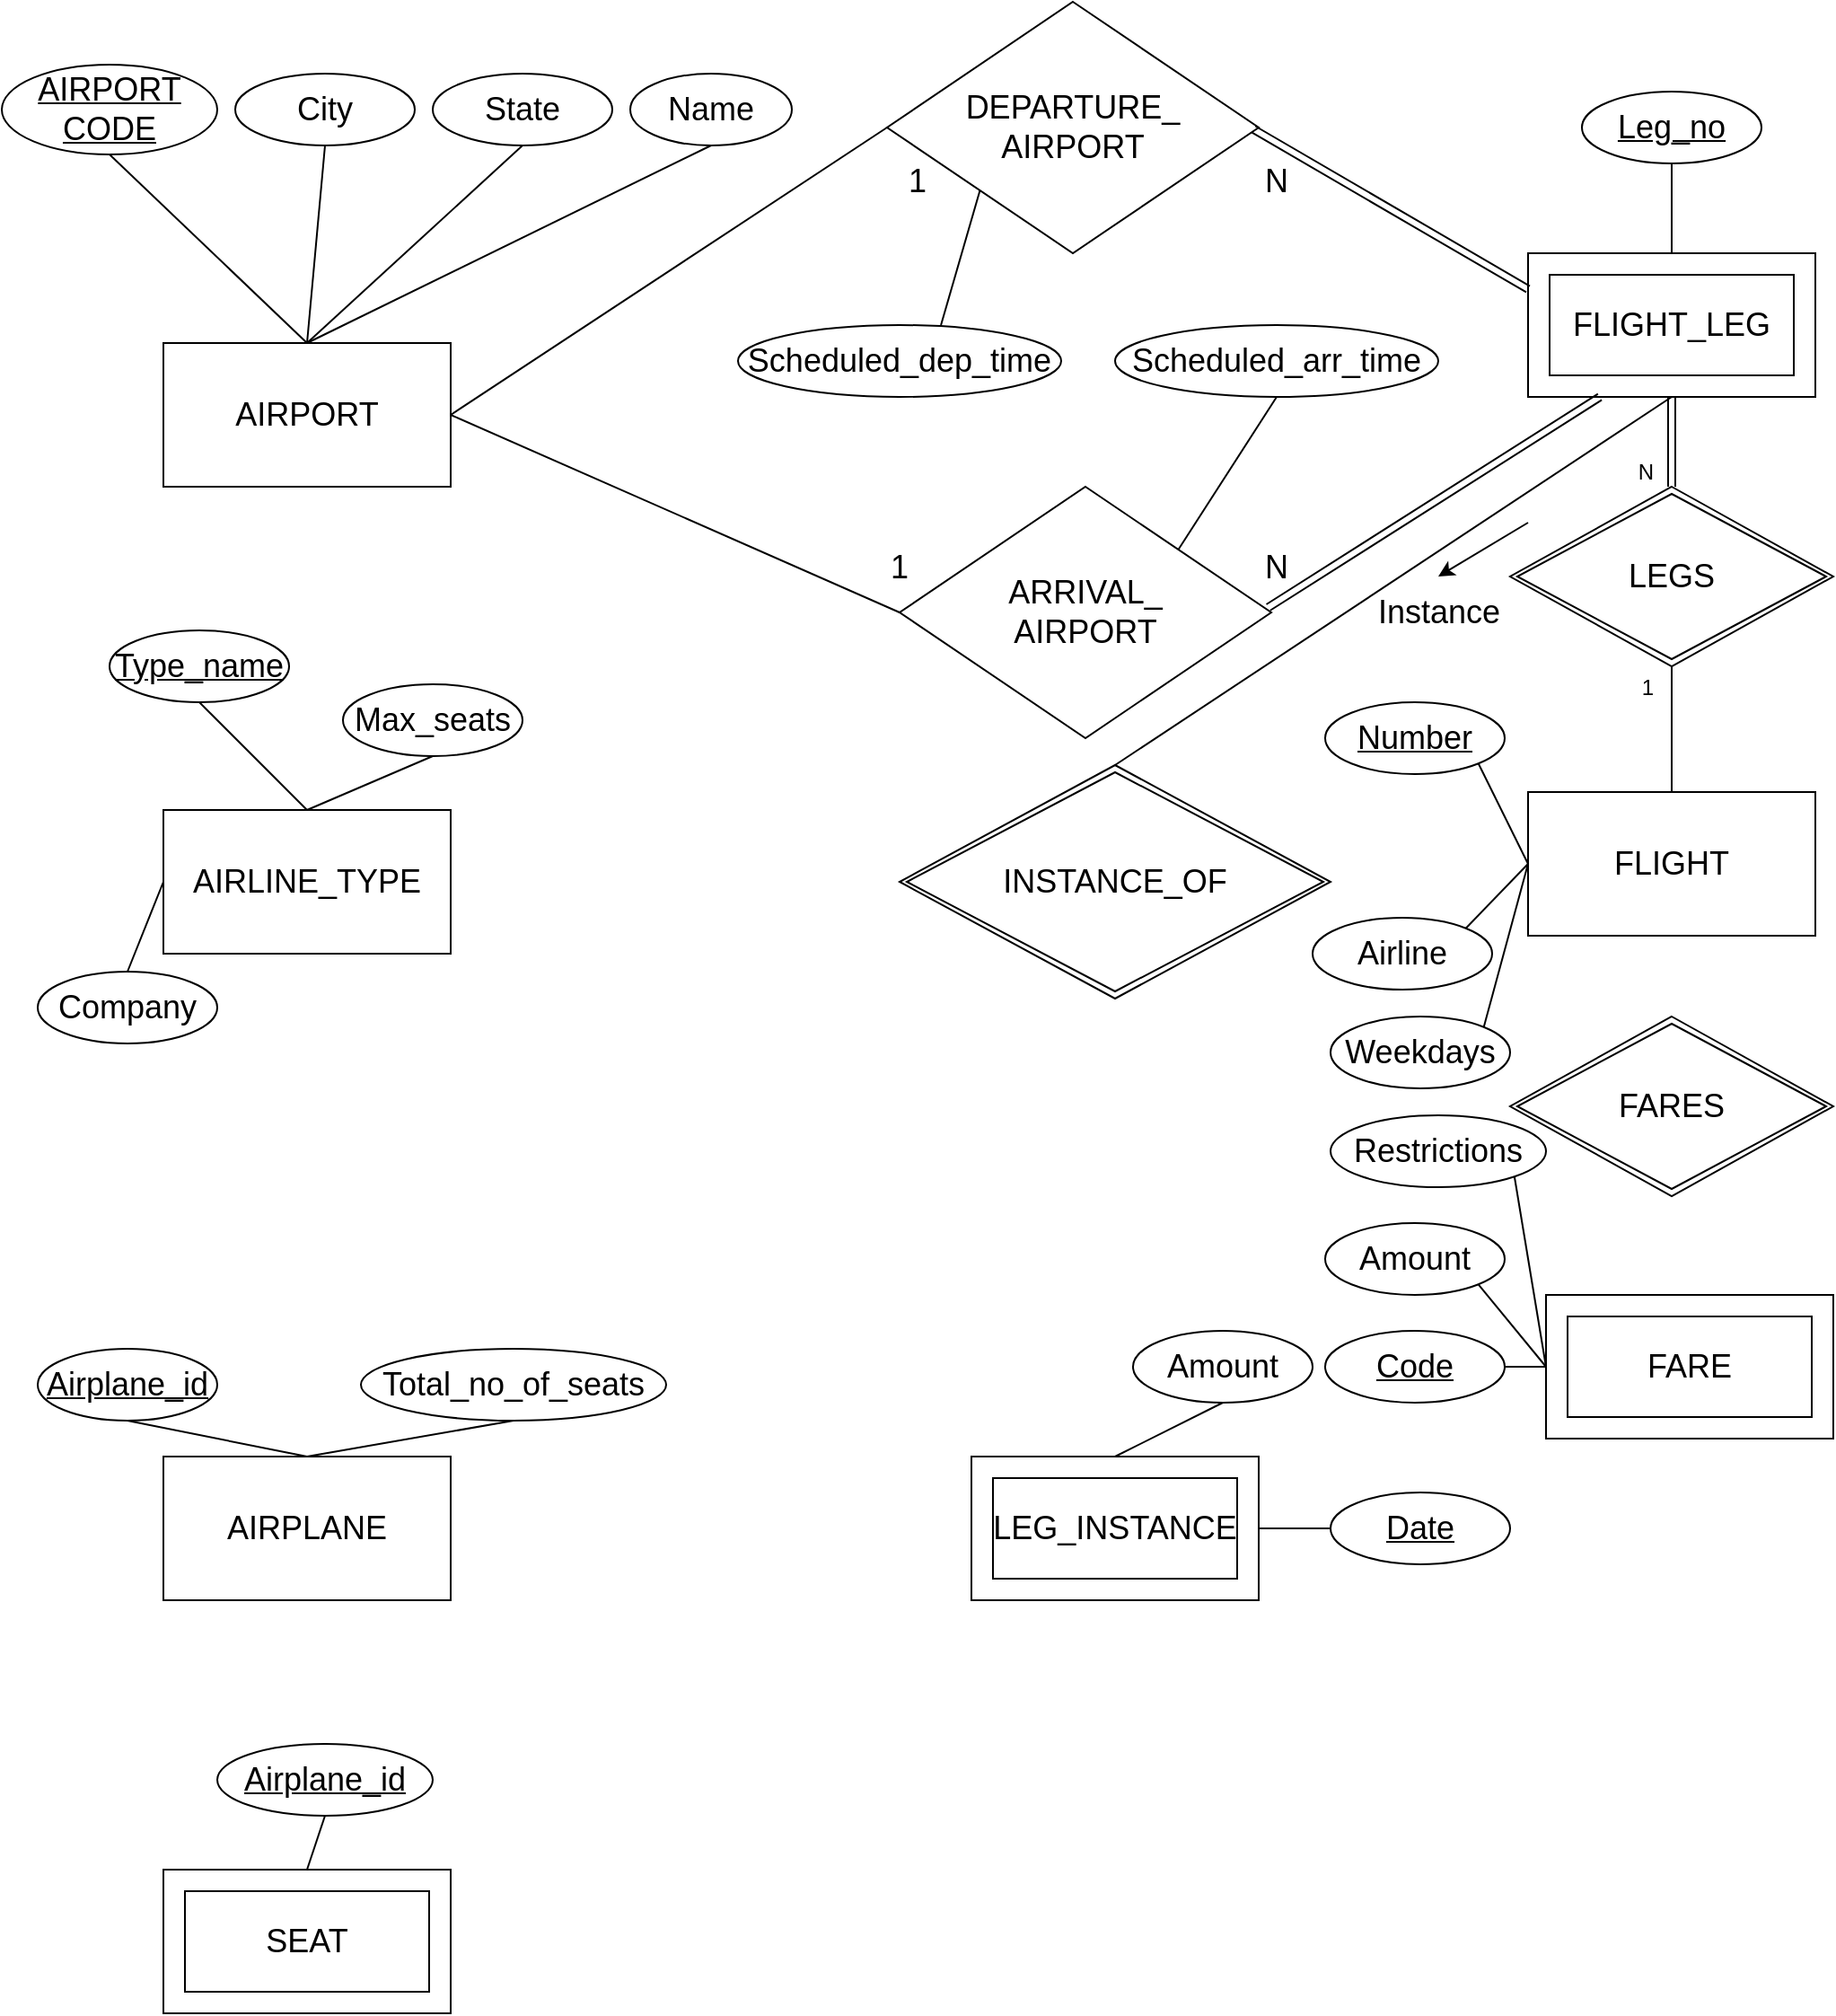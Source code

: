<mxfile version="13.7.3" type="github">
  <diagram id="9iZNZO0j0jkgSTigeUpT" name="Page-1">
    <mxGraphModel dx="1678" dy="964" grid="1" gridSize="10" guides="1" tooltips="1" connect="1" arrows="1" fold="1" page="1" pageScale="1" pageWidth="827" pageHeight="1169" math="0" shadow="0">
      <root>
        <mxCell id="0" />
        <mxCell id="1" parent="0" />
        <mxCell id="PUG3nTG2jhj8GArSebX7-1" value="AIRPORT" style="rounded=0;whiteSpace=wrap;html=1;perimeterSpacing=0;sketch=0;container=0;fontSize=18;" vertex="1" parent="1">
          <mxGeometry x="350" y="190" width="160" height="80" as="geometry" />
        </mxCell>
        <mxCell id="PUG3nTG2jhj8GArSebX7-6" value="FLIGHT_LEG" style="shape=ext;double=1;rounded=0;whiteSpace=wrap;html=1;glass=0;sketch=0;gradientColor=none;margin=10;fontSize=18;" vertex="1" parent="1">
          <mxGeometry x="1110" y="140" width="160" height="80" as="geometry" />
        </mxCell>
        <mxCell id="PUG3nTG2jhj8GArSebX7-7" value="AIRLINE_TYPE" style="rounded=0;whiteSpace=wrap;html=1;perimeterSpacing=0;sketch=0;container=0;fontSize=18;" vertex="1" parent="1">
          <mxGeometry x="350" y="450" width="160" height="80" as="geometry" />
        </mxCell>
        <mxCell id="PUG3nTG2jhj8GArSebX7-8" value="AIRPLANE" style="rounded=0;whiteSpace=wrap;html=1;perimeterSpacing=0;sketch=0;container=0;fontSize=18;" vertex="1" parent="1">
          <mxGeometry x="350" y="810" width="160" height="80" as="geometry" />
        </mxCell>
        <mxCell id="PUG3nTG2jhj8GArSebX7-9" value="FLIGHT" style="rounded=0;whiteSpace=wrap;html=1;perimeterSpacing=0;sketch=0;container=0;fontSize=18;" vertex="1" parent="1">
          <mxGeometry x="1110" y="440" width="160" height="80" as="geometry" />
        </mxCell>
        <mxCell id="PUG3nTG2jhj8GArSebX7-10" value="SEAT" style="shape=ext;double=1;rounded=0;whiteSpace=wrap;html=1;glass=0;sketch=0;gradientColor=none;margin=10;fontSize=18;" vertex="1" parent="1">
          <mxGeometry x="350" y="1040" width="160" height="80" as="geometry" />
        </mxCell>
        <mxCell id="PUG3nTG2jhj8GArSebX7-11" value="FARE" style="shape=ext;double=1;rounded=0;whiteSpace=wrap;html=1;glass=0;sketch=0;gradientColor=none;margin=10;fontSize=18;" vertex="1" parent="1">
          <mxGeometry x="1120" y="720" width="160" height="80" as="geometry" />
        </mxCell>
        <mxCell id="PUG3nTG2jhj8GArSebX7-12" value="LEG_INSTANCE" style="shape=ext;double=1;rounded=0;whiteSpace=wrap;html=1;glass=0;sketch=0;gradientColor=none;margin=10;fontSize=18;" vertex="1" parent="1">
          <mxGeometry x="800" y="810" width="160" height="80" as="geometry" />
        </mxCell>
        <mxCell id="PUG3nTG2jhj8GArSebX7-13" value="&lt;u style=&quot;font-size: 18px;&quot;&gt;AIRPORT CODE&lt;/u&gt;" style="ellipse;whiteSpace=wrap;html=1;rounded=0;glass=0;sketch=0;gradientColor=none;fontSize=18;" vertex="1" parent="1">
          <mxGeometry x="260" y="35" width="120" height="50" as="geometry" />
        </mxCell>
        <mxCell id="PUG3nTG2jhj8GArSebX7-14" value="City" style="ellipse;whiteSpace=wrap;html=1;rounded=0;glass=0;sketch=0;gradientColor=none;fontSize=18;" vertex="1" parent="1">
          <mxGeometry x="390" y="40" width="100" height="40" as="geometry" />
        </mxCell>
        <mxCell id="PUG3nTG2jhj8GArSebX7-15" value="State" style="ellipse;whiteSpace=wrap;html=1;rounded=0;glass=0;sketch=0;gradientColor=none;fontSize=18;" vertex="1" parent="1">
          <mxGeometry x="500" y="40" width="100" height="40" as="geometry" />
        </mxCell>
        <mxCell id="PUG3nTG2jhj8GArSebX7-18" value="Name" style="ellipse;whiteSpace=wrap;html=1;rounded=0;glass=0;sketch=0;gradientColor=none;fontSize=18;" vertex="1" parent="1">
          <mxGeometry x="610" y="40" width="90" height="40" as="geometry" />
        </mxCell>
        <mxCell id="PUG3nTG2jhj8GArSebX7-23" value="" style="endArrow=none;html=1;exitX=0.5;exitY=0;exitDx=0;exitDy=0;entryX=0.5;entryY=1;entryDx=0;entryDy=0;fontSize=18;" edge="1" parent="1" source="PUG3nTG2jhj8GArSebX7-1" target="PUG3nTG2jhj8GArSebX7-13">
          <mxGeometry width="50" height="50" relative="1" as="geometry">
            <mxPoint x="710" y="620" as="sourcePoint" />
            <mxPoint x="760" y="570" as="targetPoint" />
          </mxGeometry>
        </mxCell>
        <mxCell id="PUG3nTG2jhj8GArSebX7-24" value="" style="endArrow=none;html=1;entryX=0.5;entryY=1;entryDx=0;entryDy=0;fontSize=18;exitX=0.5;exitY=0;exitDx=0;exitDy=0;" edge="1" parent="1" source="PUG3nTG2jhj8GArSebX7-1" target="PUG3nTG2jhj8GArSebX7-14">
          <mxGeometry width="50" height="50" relative="1" as="geometry">
            <mxPoint x="430" y="140" as="sourcePoint" />
            <mxPoint x="340" y="90" as="targetPoint" />
          </mxGeometry>
        </mxCell>
        <mxCell id="PUG3nTG2jhj8GArSebX7-25" value="" style="endArrow=none;html=1;entryX=0.5;entryY=1;entryDx=0;entryDy=0;fontSize=18;exitX=0.5;exitY=0;exitDx=0;exitDy=0;" edge="1" parent="1" source="PUG3nTG2jhj8GArSebX7-1" target="PUG3nTG2jhj8GArSebX7-15">
          <mxGeometry width="50" height="50" relative="1" as="geometry">
            <mxPoint x="430" y="140" as="sourcePoint" />
            <mxPoint x="350" y="100" as="targetPoint" />
          </mxGeometry>
        </mxCell>
        <mxCell id="PUG3nTG2jhj8GArSebX7-26" value="" style="endArrow=none;html=1;exitX=0.5;exitY=0;exitDx=0;exitDy=0;entryX=0.5;entryY=1;entryDx=0;entryDy=0;fontSize=18;" edge="1" parent="1" source="PUG3nTG2jhj8GArSebX7-1" target="PUG3nTG2jhj8GArSebX7-18">
          <mxGeometry width="50" height="50" relative="1" as="geometry">
            <mxPoint x="460" y="170" as="sourcePoint" />
            <mxPoint x="360" y="110" as="targetPoint" />
          </mxGeometry>
        </mxCell>
        <mxCell id="PUG3nTG2jhj8GArSebX7-27" value="&lt;u style=&quot;font-size: 18px;&quot;&gt;Type_name&lt;/u&gt;" style="ellipse;whiteSpace=wrap;html=1;rounded=0;glass=0;sketch=0;gradientColor=none;fontSize=18;" vertex="1" parent="1">
          <mxGeometry x="320" y="350" width="100" height="40" as="geometry" />
        </mxCell>
        <mxCell id="PUG3nTG2jhj8GArSebX7-28" value="Max_seats" style="ellipse;whiteSpace=wrap;html=1;rounded=0;glass=0;sketch=0;gradientColor=none;fontSize=18;" vertex="1" parent="1">
          <mxGeometry x="450" y="380" width="100" height="40" as="geometry" />
        </mxCell>
        <mxCell id="PUG3nTG2jhj8GArSebX7-29" value="Company" style="ellipse;whiteSpace=wrap;html=1;rounded=0;glass=0;sketch=0;gradientColor=none;fontSize=18;" vertex="1" parent="1">
          <mxGeometry x="280" y="540" width="100" height="40" as="geometry" />
        </mxCell>
        <mxCell id="PUG3nTG2jhj8GArSebX7-31" value="" style="endArrow=none;html=1;exitX=0;exitY=0.5;exitDx=0;exitDy=0;entryX=0.5;entryY=0;entryDx=0;entryDy=0;fontSize=18;" edge="1" parent="1" source="PUG3nTG2jhj8GArSebX7-7" target="PUG3nTG2jhj8GArSebX7-29">
          <mxGeometry width="50" height="50" relative="1" as="geometry">
            <mxPoint x="450" y="450" as="sourcePoint" />
            <mxPoint x="350" y="390" as="targetPoint" />
          </mxGeometry>
        </mxCell>
        <mxCell id="PUG3nTG2jhj8GArSebX7-32" value="" style="endArrow=none;html=1;entryX=0.5;entryY=1;entryDx=0;entryDy=0;exitX=0.5;exitY=0;exitDx=0;exitDy=0;fontSize=18;" edge="1" parent="1" source="PUG3nTG2jhj8GArSebX7-7" target="PUG3nTG2jhj8GArSebX7-27">
          <mxGeometry width="50" height="50" relative="1" as="geometry">
            <mxPoint x="370" y="510" as="sourcePoint" />
            <mxPoint x="340" y="450" as="targetPoint" />
          </mxGeometry>
        </mxCell>
        <mxCell id="PUG3nTG2jhj8GArSebX7-33" value="" style="endArrow=none;html=1;fontSize=18;entryX=0.5;entryY=1;entryDx=0;entryDy=0;" edge="1" parent="1" target="PUG3nTG2jhj8GArSebX7-28">
          <mxGeometry width="50" height="50" relative="1" as="geometry">
            <mxPoint x="430" y="450" as="sourcePoint" />
            <mxPoint x="380" y="400" as="targetPoint" />
          </mxGeometry>
        </mxCell>
        <mxCell id="PUG3nTG2jhj8GArSebX7-34" value="&lt;u style=&quot;font-size: 18px;&quot;&gt;Airplane_id&lt;/u&gt;" style="ellipse;whiteSpace=wrap;html=1;rounded=0;glass=0;sketch=0;gradientColor=none;fontSize=18;" vertex="1" parent="1">
          <mxGeometry x="280" y="750" width="100" height="40" as="geometry" />
        </mxCell>
        <mxCell id="PUG3nTG2jhj8GArSebX7-35" value="Total_no_of_seats" style="ellipse;whiteSpace=wrap;html=1;rounded=0;glass=0;sketch=0;gradientColor=none;fontSize=18;" vertex="1" parent="1">
          <mxGeometry x="460" y="750" width="170" height="40" as="geometry" />
        </mxCell>
        <mxCell id="PUG3nTG2jhj8GArSebX7-36" value="" style="endArrow=none;html=1;exitX=0.5;exitY=0;exitDx=0;exitDy=0;entryX=0.5;entryY=1;entryDx=0;entryDy=0;fontSize=18;" edge="1" parent="1" source="PUG3nTG2jhj8GArSebX7-8" target="PUG3nTG2jhj8GArSebX7-34">
          <mxGeometry width="50" height="50" relative="1" as="geometry">
            <mxPoint x="360" y="500" as="sourcePoint" />
            <mxPoint x="340" y="550" as="targetPoint" />
          </mxGeometry>
        </mxCell>
        <mxCell id="PUG3nTG2jhj8GArSebX7-37" value="" style="endArrow=none;html=1;exitX=0.5;exitY=1;exitDx=0;exitDy=0;entryX=0.5;entryY=0;entryDx=0;entryDy=0;fontSize=18;" edge="1" parent="1" source="PUG3nTG2jhj8GArSebX7-35" target="PUG3nTG2jhj8GArSebX7-8">
          <mxGeometry width="50" height="50" relative="1" as="geometry">
            <mxPoint x="370" y="510" as="sourcePoint" />
            <mxPoint x="350" y="560" as="targetPoint" />
          </mxGeometry>
        </mxCell>
        <mxCell id="PUG3nTG2jhj8GArSebX7-38" value="&lt;u style=&quot;font-size: 18px;&quot;&gt;Airplane_id&lt;/u&gt;" style="ellipse;whiteSpace=wrap;html=1;rounded=0;glass=0;sketch=0;gradientColor=none;fontSize=18;" vertex="1" parent="1">
          <mxGeometry x="380" y="970" width="120" height="40" as="geometry" />
        </mxCell>
        <mxCell id="PUG3nTG2jhj8GArSebX7-39" value="" style="endArrow=none;html=1;exitX=0.5;exitY=0;exitDx=0;exitDy=0;entryX=0.5;entryY=1;entryDx=0;entryDy=0;fontSize=18;" edge="1" parent="1" source="PUG3nTG2jhj8GArSebX7-10" target="PUG3nTG2jhj8GArSebX7-38">
          <mxGeometry width="50" height="50" relative="1" as="geometry">
            <mxPoint x="440" y="820.0" as="sourcePoint" />
            <mxPoint x="340" y="800.0" as="targetPoint" />
          </mxGeometry>
        </mxCell>
        <mxCell id="PUG3nTG2jhj8GArSebX7-40" value="&lt;u style=&quot;font-size: 18px;&quot;&gt;Leg_no&lt;/u&gt;" style="ellipse;whiteSpace=wrap;html=1;rounded=0;glass=0;sketch=0;gradientColor=none;fontSize=18;" vertex="1" parent="1">
          <mxGeometry x="1140" y="50" width="100" height="40" as="geometry" />
        </mxCell>
        <mxCell id="PUG3nTG2jhj8GArSebX7-41" value="" style="endArrow=none;html=1;entryX=0.5;entryY=1;entryDx=0;entryDy=0;exitX=0.5;exitY=0;exitDx=0;exitDy=0;fontSize=18;" edge="1" parent="1" source="PUG3nTG2jhj8GArSebX7-6" target="PUG3nTG2jhj8GArSebX7-40">
          <mxGeometry width="50" height="50" relative="1" as="geometry">
            <mxPoint x="440" y="150" as="sourcePoint" />
            <mxPoint x="450" y="90" as="targetPoint" />
          </mxGeometry>
        </mxCell>
        <mxCell id="PUG3nTG2jhj8GArSebX7-42" value="&lt;u style=&quot;font-size: 18px;&quot;&gt;&lt;font style=&quot;font-size: 18px;&quot;&gt;Number&lt;/font&gt;&lt;/u&gt;" style="ellipse;whiteSpace=wrap;html=1;rounded=0;glass=0;sketch=0;gradientColor=none;fontSize=18;" vertex="1" parent="1">
          <mxGeometry x="997" y="390" width="100" height="40" as="geometry" />
        </mxCell>
        <mxCell id="PUG3nTG2jhj8GArSebX7-43" value="Airline" style="ellipse;whiteSpace=wrap;html=1;rounded=0;glass=0;sketch=0;gradientColor=none;fontSize=18;" vertex="1" parent="1">
          <mxGeometry x="990" y="510" width="100" height="40" as="geometry" />
        </mxCell>
        <mxCell id="PUG3nTG2jhj8GArSebX7-44" value="Weekdays" style="ellipse;whiteSpace=wrap;html=1;rounded=0;glass=0;sketch=0;gradientColor=none;fontSize=18;" vertex="1" parent="1">
          <mxGeometry x="1000" y="565" width="100" height="40" as="geometry" />
        </mxCell>
        <mxCell id="PUG3nTG2jhj8GArSebX7-47" value="&lt;u style=&quot;font-size: 18px;&quot;&gt;Code&lt;/u&gt;" style="ellipse;whiteSpace=wrap;html=1;rounded=0;glass=0;sketch=0;gradientColor=none;fontSize=18;" vertex="1" parent="1">
          <mxGeometry x="997" y="740" width="100" height="40" as="geometry" />
        </mxCell>
        <mxCell id="PUG3nTG2jhj8GArSebX7-48" value="Restrictions" style="ellipse;whiteSpace=wrap;html=1;rounded=0;glass=0;sketch=0;gradientColor=none;fontSize=18;" vertex="1" parent="1">
          <mxGeometry x="1000" y="620" width="120" height="40" as="geometry" />
        </mxCell>
        <mxCell id="PUG3nTG2jhj8GArSebX7-49" value="Amount" style="ellipse;whiteSpace=wrap;html=1;rounded=0;glass=0;sketch=0;gradientColor=none;fontSize=18;" vertex="1" parent="1">
          <mxGeometry x="997" y="680" width="100" height="40" as="geometry" />
        </mxCell>
        <mxCell id="PUG3nTG2jhj8GArSebX7-50" value="" style="endArrow=none;html=1;entryX=1;entryY=1;entryDx=0;entryDy=0;exitX=0;exitY=0.5;exitDx=0;exitDy=0;fontSize=18;" edge="1" parent="1" source="PUG3nTG2jhj8GArSebX7-9" target="PUG3nTG2jhj8GArSebX7-42">
          <mxGeometry width="50" height="50" relative="1" as="geometry">
            <mxPoint x="1200.0" y="140" as="sourcePoint" />
            <mxPoint x="1200.0" y="100" as="targetPoint" />
          </mxGeometry>
        </mxCell>
        <mxCell id="PUG3nTG2jhj8GArSebX7-51" value="" style="endArrow=none;html=1;entryX=1;entryY=0;entryDx=0;entryDy=0;fontSize=18;" edge="1" parent="1" target="PUG3nTG2jhj8GArSebX7-43">
          <mxGeometry width="50" height="50" relative="1" as="geometry">
            <mxPoint x="1110" y="480" as="sourcePoint" />
            <mxPoint x="1092.355" y="444.142" as="targetPoint" />
          </mxGeometry>
        </mxCell>
        <mxCell id="PUG3nTG2jhj8GArSebX7-52" value="" style="endArrow=none;html=1;entryX=1;entryY=0;entryDx=0;entryDy=0;fontSize=18;" edge="1" parent="1" target="PUG3nTG2jhj8GArSebX7-44">
          <mxGeometry width="50" height="50" relative="1" as="geometry">
            <mxPoint x="1110" y="480" as="sourcePoint" />
            <mxPoint x="1092.355" y="444.142" as="targetPoint" />
          </mxGeometry>
        </mxCell>
        <mxCell id="PUG3nTG2jhj8GArSebX7-53" value="Amount" style="ellipse;whiteSpace=wrap;html=1;rounded=0;glass=0;sketch=0;gradientColor=none;fontSize=18;" vertex="1" parent="1">
          <mxGeometry x="890" y="740" width="100" height="40" as="geometry" />
        </mxCell>
        <mxCell id="PUG3nTG2jhj8GArSebX7-54" value="&lt;u style=&quot;font-size: 18px;&quot;&gt;Date&lt;/u&gt;" style="ellipse;whiteSpace=wrap;html=1;rounded=0;glass=0;sketch=0;gradientColor=none;fontSize=18;" vertex="1" parent="1">
          <mxGeometry x="1000" y="830" width="100" height="40" as="geometry" />
        </mxCell>
        <mxCell id="PUG3nTG2jhj8GArSebX7-55" value="" style="endArrow=none;html=1;entryX=1;entryY=1;entryDx=0;entryDy=0;fontSize=18;exitX=0;exitY=0.5;exitDx=0;exitDy=0;" edge="1" parent="1" source="PUG3nTG2jhj8GArSebX7-11" target="PUG3nTG2jhj8GArSebX7-48">
          <mxGeometry width="50" height="50" relative="1" as="geometry">
            <mxPoint x="1120" y="490" as="sourcePoint" />
            <mxPoint x="1092.355" y="535.858" as="targetPoint" />
          </mxGeometry>
        </mxCell>
        <mxCell id="PUG3nTG2jhj8GArSebX7-56" value="" style="endArrow=none;html=1;entryX=1;entryY=1;entryDx=0;entryDy=0;fontSize=18;" edge="1" parent="1" target="PUG3nTG2jhj8GArSebX7-49">
          <mxGeometry width="50" height="50" relative="1" as="geometry">
            <mxPoint x="1120" y="760" as="sourcePoint" />
            <mxPoint x="1110" y="650" as="targetPoint" />
          </mxGeometry>
        </mxCell>
        <mxCell id="PUG3nTG2jhj8GArSebX7-57" value="" style="endArrow=none;html=1;fontSize=18;" edge="1" parent="1" target="PUG3nTG2jhj8GArSebX7-47">
          <mxGeometry width="50" height="50" relative="1" as="geometry">
            <mxPoint x="1120" y="760" as="sourcePoint" />
            <mxPoint x="1100" y="760" as="targetPoint" />
          </mxGeometry>
        </mxCell>
        <mxCell id="PUG3nTG2jhj8GArSebX7-58" value="" style="endArrow=none;html=1;entryX=0;entryY=0.5;entryDx=0;entryDy=0;fontSize=18;exitX=1;exitY=0.5;exitDx=0;exitDy=0;" edge="1" parent="1" source="PUG3nTG2jhj8GArSebX7-12" target="PUG3nTG2jhj8GArSebX7-54">
          <mxGeometry width="50" height="50" relative="1" as="geometry">
            <mxPoint x="1150" y="790.0" as="sourcePoint" />
            <mxPoint x="1130" y="670" as="targetPoint" />
          </mxGeometry>
        </mxCell>
        <mxCell id="PUG3nTG2jhj8GArSebX7-59" value="" style="endArrow=none;html=1;entryX=0.5;entryY=0;entryDx=0;entryDy=0;fontSize=18;exitX=0.5;exitY=1;exitDx=0;exitDy=0;" edge="1" parent="1" source="PUG3nTG2jhj8GArSebX7-53" target="PUG3nTG2jhj8GArSebX7-12">
          <mxGeometry width="50" height="50" relative="1" as="geometry">
            <mxPoint x="970" y="860.0" as="sourcePoint" />
            <mxPoint x="1010" y="860.0" as="targetPoint" />
          </mxGeometry>
        </mxCell>
        <mxCell id="PUG3nTG2jhj8GArSebX7-60" value="&lt;font style=&quot;font-size: 18px&quot;&gt;DEPARTURE_&lt;br style=&quot;font-size: 18px;&quot;&gt;AIRPORT&lt;/font&gt;" style="rhombus;whiteSpace=wrap;html=1;rounded=0;glass=0;sketch=0;gradientColor=none;fontSize=18;" vertex="1" parent="1">
          <mxGeometry x="753" width="207" height="140" as="geometry" />
        </mxCell>
        <mxCell id="PUG3nTG2jhj8GArSebX7-61" value="" style="endArrow=none;html=1;fontSize=18;entryX=0;entryY=0.5;entryDx=0;entryDy=0;exitX=1;exitY=0.5;exitDx=0;exitDy=0;" edge="1" parent="1" source="PUG3nTG2jhj8GArSebX7-1" target="PUG3nTG2jhj8GArSebX7-60">
          <mxGeometry width="50" height="50" relative="1" as="geometry">
            <mxPoint x="910" y="590" as="sourcePoint" />
            <mxPoint x="960" y="540" as="targetPoint" />
          </mxGeometry>
        </mxCell>
        <mxCell id="PUG3nTG2jhj8GArSebX7-62" value="1" style="text;html=1;strokeColor=none;fillColor=none;align=center;verticalAlign=middle;whiteSpace=wrap;rounded=0;glass=0;sketch=0;fontSize=18;" vertex="1" parent="1">
          <mxGeometry x="750" y="90" width="40" height="20" as="geometry" />
        </mxCell>
        <mxCell id="PUG3nTG2jhj8GArSebX7-66" value="N" style="text;html=1;strokeColor=none;fillColor=none;align=center;verticalAlign=middle;whiteSpace=wrap;rounded=0;glass=0;sketch=0;fontSize=18;" vertex="1" parent="1">
          <mxGeometry x="950" y="90" width="40" height="20" as="geometry" />
        </mxCell>
        <mxCell id="PUG3nTG2jhj8GArSebX7-67" value="Scheduled_dep_time" style="ellipse;whiteSpace=wrap;html=1;rounded=0;glass=0;sketch=0;gradientColor=none;fontSize=18;" vertex="1" parent="1">
          <mxGeometry x="670" y="180" width="180" height="40" as="geometry" />
        </mxCell>
        <mxCell id="PUG3nTG2jhj8GArSebX7-68" value="" style="endArrow=none;html=1;exitX=0.628;exitY=0;exitDx=0;exitDy=0;entryX=0;entryY=1;entryDx=0;entryDy=0;fontSize=18;exitPerimeter=0;" edge="1" parent="1" source="PUG3nTG2jhj8GArSebX7-67" target="PUG3nTG2jhj8GArSebX7-60">
          <mxGeometry width="50" height="50" relative="1" as="geometry">
            <mxPoint x="610" y="220" as="sourcePoint" />
            <mxPoint x="835" y="110" as="targetPoint" />
          </mxGeometry>
        </mxCell>
        <mxCell id="PUG3nTG2jhj8GArSebX7-69" value="ARRIVAL_&lt;br&gt;AIRPORT" style="rhombus;whiteSpace=wrap;html=1;rounded=0;glass=0;sketch=0;gradientColor=none;fontSize=18;" vertex="1" parent="1">
          <mxGeometry x="760" y="270" width="207" height="140" as="geometry" />
        </mxCell>
        <mxCell id="PUG3nTG2jhj8GArSebX7-73" value="" style="shape=link;html=1;rounded=0;fontSize=18;entryX=0.986;entryY=0.507;entryDx=0;entryDy=0;entryPerimeter=0;exitX=0;exitY=0.25;exitDx=0;exitDy=0;" edge="1" parent="1" source="PUG3nTG2jhj8GArSebX7-6" target="PUG3nTG2jhj8GArSebX7-60">
          <mxGeometry relative="1" as="geometry">
            <mxPoint x="937" y="120" as="sourcePoint" />
            <mxPoint x="970" y="70" as="targetPoint" />
          </mxGeometry>
        </mxCell>
        <mxCell id="PUG3nTG2jhj8GArSebX7-75" value="" style="shape=link;html=1;rounded=0;fontSize=18;entryX=0.992;entryY=0.48;entryDx=0;entryDy=0;exitX=0.25;exitY=1;exitDx=0;exitDy=0;entryPerimeter=0;" edge="1" parent="1" source="PUG3nTG2jhj8GArSebX7-6" target="PUG3nTG2jhj8GArSebX7-69">
          <mxGeometry relative="1" as="geometry">
            <mxPoint x="1120" y="160" as="sourcePoint" />
            <mxPoint x="984.102" y="80.98" as="targetPoint" />
          </mxGeometry>
        </mxCell>
        <mxCell id="PUG3nTG2jhj8GArSebX7-76" value="Scheduled_arr_time" style="ellipse;whiteSpace=wrap;html=1;rounded=0;glass=0;sketch=0;gradientColor=none;fontSize=18;" vertex="1" parent="1">
          <mxGeometry x="880" y="180" width="180" height="40" as="geometry" />
        </mxCell>
        <mxCell id="PUG3nTG2jhj8GArSebX7-77" value="" style="endArrow=none;html=1;exitX=0.5;exitY=1;exitDx=0;exitDy=0;entryX=1;entryY=0;entryDx=0;entryDy=0;fontSize=18;" edge="1" parent="1" source="PUG3nTG2jhj8GArSebX7-76" target="PUG3nTG2jhj8GArSebX7-69">
          <mxGeometry width="50" height="50" relative="1" as="geometry">
            <mxPoint x="793.04" y="160" as="sourcePoint" />
            <mxPoint x="831.75" y="115" as="targetPoint" />
          </mxGeometry>
        </mxCell>
        <mxCell id="PUG3nTG2jhj8GArSebX7-79" value="" style="endArrow=none;html=1;fontSize=18;entryX=0;entryY=0.5;entryDx=0;entryDy=0;exitX=1;exitY=0.5;exitDx=0;exitDy=0;" edge="1" parent="1" source="PUG3nTG2jhj8GArSebX7-1" target="PUG3nTG2jhj8GArSebX7-69">
          <mxGeometry width="50" height="50" relative="1" as="geometry">
            <mxPoint x="520" y="240" as="sourcePoint" />
            <mxPoint x="763" y="80" as="targetPoint" />
          </mxGeometry>
        </mxCell>
        <mxCell id="PUG3nTG2jhj8GArSebX7-81" value="INSTANCE_OF" style="shape=rhombus;double=1;perimeter=rhombusPerimeter;whiteSpace=wrap;html=1;align=center;rounded=0;glass=0;sketch=0;gradientColor=none;fontSize=18;" vertex="1" parent="1">
          <mxGeometry x="760" y="425" width="240" height="130" as="geometry" />
        </mxCell>
        <mxCell id="PUG3nTG2jhj8GArSebX7-83" value="" style="endArrow=none;html=1;fontSize=18;entryX=0.5;entryY=1;entryDx=0;entryDy=0;exitX=0.5;exitY=0;exitDx=0;exitDy=0;" edge="1" parent="1" source="PUG3nTG2jhj8GArSebX7-81" target="PUG3nTG2jhj8GArSebX7-6">
          <mxGeometry width="50" height="50" relative="1" as="geometry">
            <mxPoint x="520" y="240" as="sourcePoint" />
            <mxPoint x="770.0" y="370.0" as="targetPoint" />
          </mxGeometry>
        </mxCell>
        <mxCell id="PUG3nTG2jhj8GArSebX7-84" value="" style="endArrow=classic;html=1;fontSize=18;" edge="1" parent="1">
          <mxGeometry width="50" height="50" relative="1" as="geometry">
            <mxPoint x="1110" y="290" as="sourcePoint" />
            <mxPoint x="1060" y="320" as="targetPoint" />
          </mxGeometry>
        </mxCell>
        <mxCell id="PUG3nTG2jhj8GArSebX7-86" value="Instance" style="text;html=1;align=center;verticalAlign=middle;resizable=0;points=[];autosize=1;fontSize=18;" vertex="1" parent="1">
          <mxGeometry x="1020" y="325" width="80" height="30" as="geometry" />
        </mxCell>
        <mxCell id="PUG3nTG2jhj8GArSebX7-88" value="LEGS" style="shape=rhombus;double=1;perimeter=rhombusPerimeter;whiteSpace=wrap;html=1;align=center;rounded=0;glass=0;sketch=0;gradientColor=none;fontSize=18;" vertex="1" parent="1">
          <mxGeometry x="1100" y="270" width="180" height="100" as="geometry" />
        </mxCell>
        <mxCell id="PUG3nTG2jhj8GArSebX7-89" value="" style="shape=link;html=1;rounded=0;fontSize=18;entryX=0.5;entryY=1;entryDx=0;entryDy=0;exitX=0.5;exitY=0;exitDx=0;exitDy=0;" edge="1" parent="1" source="PUG3nTG2jhj8GArSebX7-88" target="PUG3nTG2jhj8GArSebX7-6">
          <mxGeometry relative="1" as="geometry">
            <mxPoint x="570" y="460" as="sourcePoint" />
            <mxPoint x="730" y="460" as="targetPoint" />
          </mxGeometry>
        </mxCell>
        <mxCell id="PUG3nTG2jhj8GArSebX7-90" value="N" style="resizable=0;html=1;align=right;verticalAlign=bottom;" connectable="0" vertex="1" parent="PUG3nTG2jhj8GArSebX7-89">
          <mxGeometry x="1" relative="1" as="geometry">
            <mxPoint x="-10" y="50" as="offset" />
          </mxGeometry>
        </mxCell>
        <mxCell id="PUG3nTG2jhj8GArSebX7-91" value="" style="endArrow=none;html=1;rounded=0;fontSize=18;entryX=0.5;entryY=1;entryDx=0;entryDy=0;exitX=0.5;exitY=0;exitDx=0;exitDy=0;" edge="1" parent="1" source="PUG3nTG2jhj8GArSebX7-9" target="PUG3nTG2jhj8GArSebX7-88">
          <mxGeometry relative="1" as="geometry">
            <mxPoint x="580" y="340" as="sourcePoint" />
            <mxPoint x="740" y="340" as="targetPoint" />
          </mxGeometry>
        </mxCell>
        <mxCell id="PUG3nTG2jhj8GArSebX7-92" value="1" style="resizable=0;html=1;align=right;verticalAlign=bottom;" connectable="0" vertex="1" parent="PUG3nTG2jhj8GArSebX7-91">
          <mxGeometry x="1" relative="1" as="geometry">
            <mxPoint x="-10" y="20" as="offset" />
          </mxGeometry>
        </mxCell>
        <mxCell id="PUG3nTG2jhj8GArSebX7-93" value="FARES" style="shape=rhombus;double=1;perimeter=rhombusPerimeter;whiteSpace=wrap;html=1;align=center;rounded=0;glass=0;sketch=0;gradientColor=none;fontSize=18;" vertex="1" parent="1">
          <mxGeometry x="1100" y="565" width="180" height="100" as="geometry" />
        </mxCell>
        <mxCell id="PUG3nTG2jhj8GArSebX7-94" value="1" style="text;html=1;strokeColor=none;fillColor=none;align=center;verticalAlign=middle;whiteSpace=wrap;rounded=0;glass=0;sketch=0;fontSize=18;" vertex="1" parent="1">
          <mxGeometry x="740" y="305" width="40" height="20" as="geometry" />
        </mxCell>
        <mxCell id="PUG3nTG2jhj8GArSebX7-95" value="N" style="text;html=1;strokeColor=none;fillColor=none;align=center;verticalAlign=middle;whiteSpace=wrap;rounded=0;glass=0;sketch=0;fontSize=18;" vertex="1" parent="1">
          <mxGeometry x="950" y="305" width="40" height="20" as="geometry" />
        </mxCell>
      </root>
    </mxGraphModel>
  </diagram>
</mxfile>
